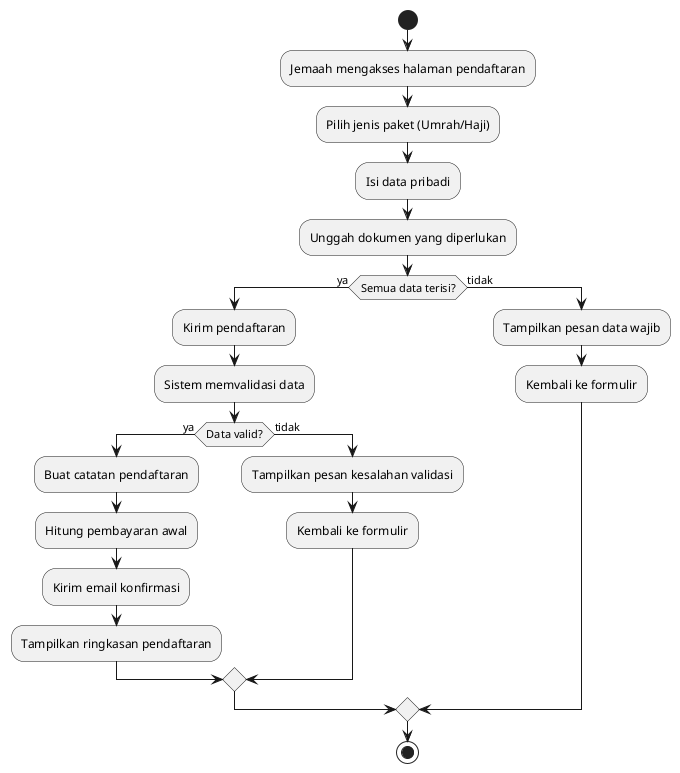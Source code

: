 @startuml Aktivitas Pendaftaran

start
:Jemaah mengakses halaman pendaftaran;

:Pilih jenis paket (Umrah/Haji);
:Isi data pribadi;
:Unggah dokumen yang diperlukan;

if (Semua data terisi?) then (ya)
  :Kirim pendaftaran;
  :Sistem memvalidasi data;
  
  if (Data valid?) then (ya)
    :Buat catatan pendaftaran;
    :Hitung pembayaran awal;
    :Kirim email konfirmasi;
    :Tampilkan ringkasan pendaftaran;
  else (tidak)
    :Tampilkan pesan kesalahan validasi;
    :Kembali ke formulir;
  endif
else (tidak)
  :Tampilkan pesan data wajib;
  :Kembali ke formulir;
endif

stop

@enduml
